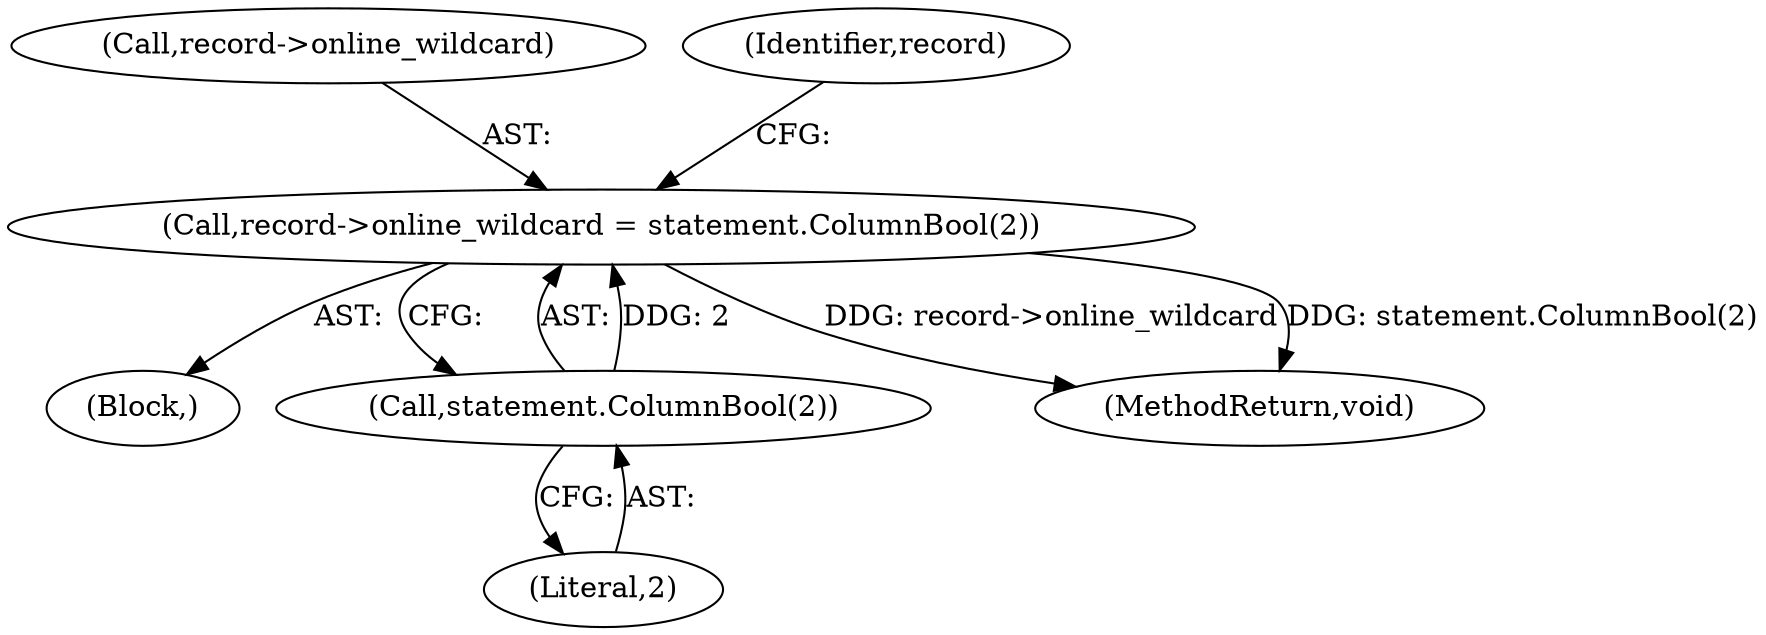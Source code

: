 digraph "0_Chrome_04aaacb936a08d70862d6d9d7e8354721ae46be8_13@pointer" {
"1000116" [label="(Call,record->online_wildcard = statement.ColumnBool(2))"];
"1000120" [label="(Call,statement.ColumnBool(2))"];
"1000103" [label="(Block,)"];
"1000117" [label="(Call,record->online_wildcard)"];
"1000141" [label="(MethodReturn,void)"];
"1000120" [label="(Call,statement.ColumnBool(2))"];
"1000124" [label="(Identifier,record)"];
"1000121" [label="(Literal,2)"];
"1000116" [label="(Call,record->online_wildcard = statement.ColumnBool(2))"];
"1000116" -> "1000103"  [label="AST: "];
"1000116" -> "1000120"  [label="CFG: "];
"1000117" -> "1000116"  [label="AST: "];
"1000120" -> "1000116"  [label="AST: "];
"1000124" -> "1000116"  [label="CFG: "];
"1000116" -> "1000141"  [label="DDG: record->online_wildcard"];
"1000116" -> "1000141"  [label="DDG: statement.ColumnBool(2)"];
"1000120" -> "1000116"  [label="DDG: 2"];
"1000120" -> "1000121"  [label="CFG: "];
"1000121" -> "1000120"  [label="AST: "];
}
